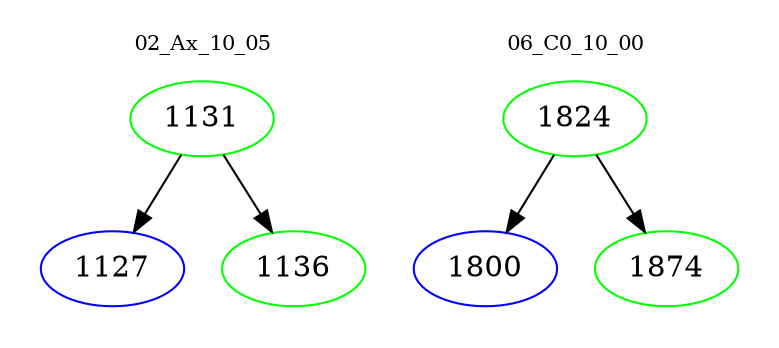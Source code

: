 digraph{
subgraph cluster_0 {
color = white
label = "02_Ax_10_05";
fontsize=10;
T0_1131 [label="1131", color="green"]
T0_1131 -> T0_1127 [color="black"]
T0_1127 [label="1127", color="blue"]
T0_1131 -> T0_1136 [color="black"]
T0_1136 [label="1136", color="green"]
}
subgraph cluster_1 {
color = white
label = "06_C0_10_00";
fontsize=10;
T1_1824 [label="1824", color="green"]
T1_1824 -> T1_1800 [color="black"]
T1_1800 [label="1800", color="blue"]
T1_1824 -> T1_1874 [color="black"]
T1_1874 [label="1874", color="green"]
}
}
